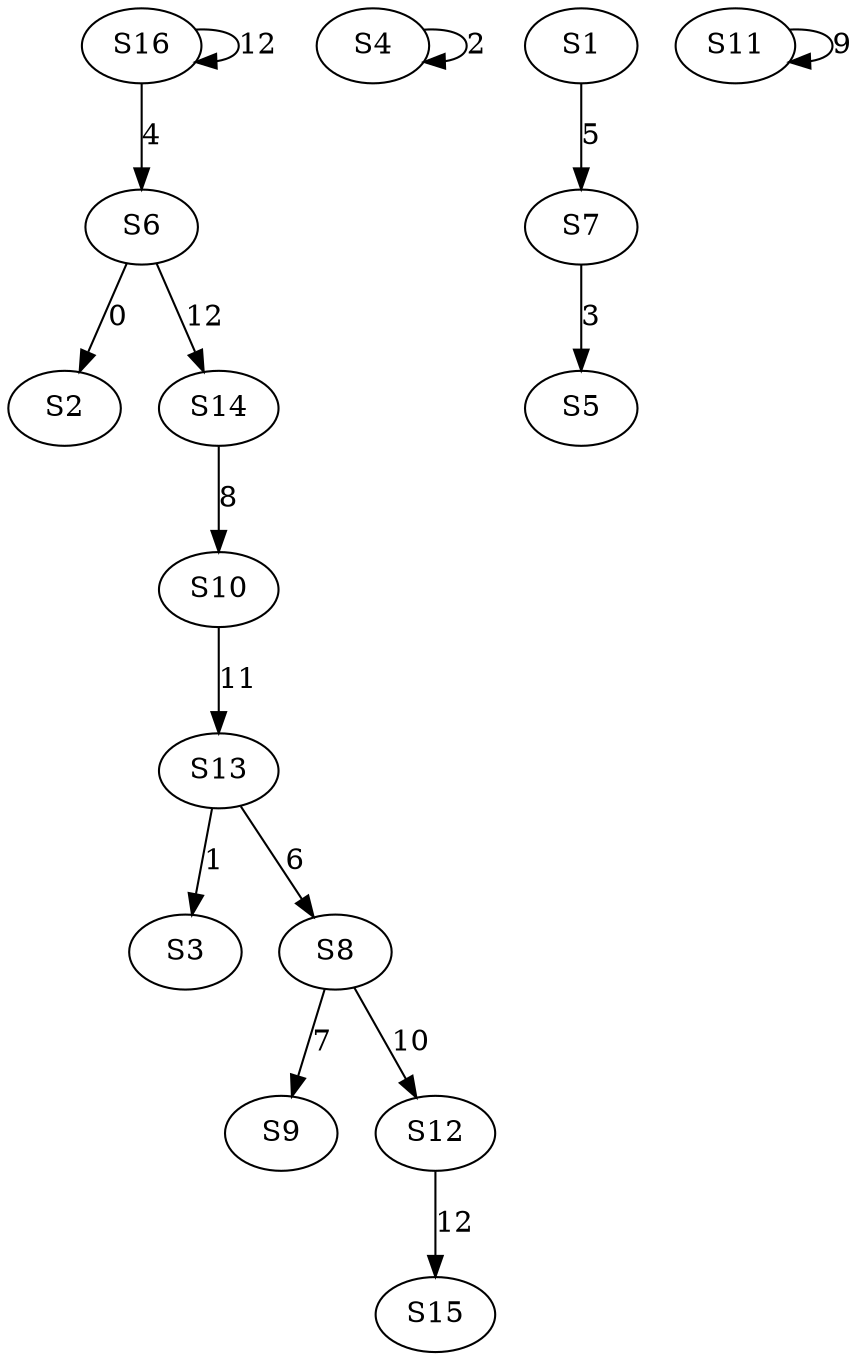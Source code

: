 strict digraph {
	S6 -> S2 [ label = 0 ];
	S13 -> S3 [ label = 1 ];
	S4 -> S4 [ label = 2 ];
	S7 -> S5 [ label = 3 ];
	S16 -> S6 [ label = 4 ];
	S1 -> S7 [ label = 5 ];
	S13 -> S8 [ label = 6 ];
	S8 -> S9 [ label = 7 ];
	S14 -> S10 [ label = 8 ];
	S11 -> S11 [ label = 9 ];
	S8 -> S12 [ label = 10 ];
	S10 -> S13 [ label = 11 ];
	S6 -> S14 [ label = 12 ];
	S12 -> S15 [ label = 12 ];
	S16 -> S16 [ label = 12 ];
}